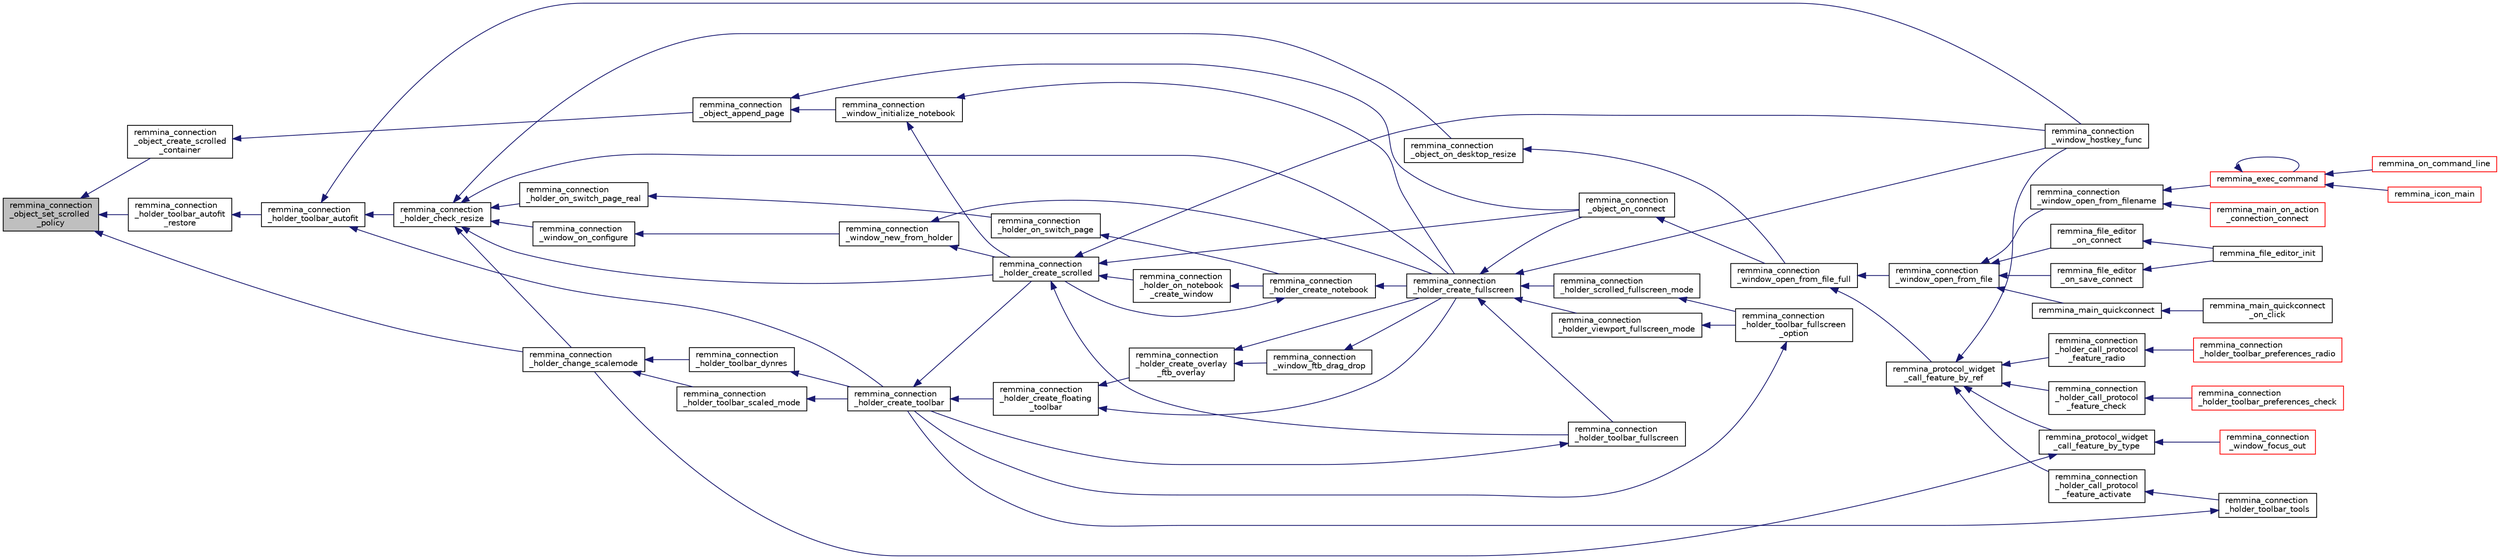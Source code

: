 digraph "remmina_connection_object_set_scrolled_policy"
{
  edge [fontname="Helvetica",fontsize="10",labelfontname="Helvetica",labelfontsize="10"];
  node [fontname="Helvetica",fontsize="10",shape=record];
  rankdir="LR";
  Node11863 [label="remmina_connection\l_object_set_scrolled\l_policy",height=0.2,width=0.4,color="black", fillcolor="grey75", style="filled", fontcolor="black"];
  Node11863 -> Node11864 [dir="back",color="midnightblue",fontsize="10",style="solid",fontname="Helvetica"];
  Node11864 [label="remmina_connection\l_holder_toolbar_autofit\l_restore",height=0.2,width=0.4,color="black", fillcolor="white", style="filled",URL="$remmina__connection__window_8c.html#a92a6aa97bc751b0c096583a66351ada1"];
  Node11864 -> Node11865 [dir="back",color="midnightblue",fontsize="10",style="solid",fontname="Helvetica"];
  Node11865 [label="remmina_connection\l_holder_toolbar_autofit",height=0.2,width=0.4,color="black", fillcolor="white", style="filled",URL="$remmina__connection__window_8c.html#ac679e10d8be64d56ed13043dd4df7d1c"];
  Node11865 -> Node11866 [dir="back",color="midnightblue",fontsize="10",style="solid",fontname="Helvetica"];
  Node11866 [label="remmina_connection\l_holder_check_resize",height=0.2,width=0.4,color="black", fillcolor="white", style="filled",URL="$remmina__connection__window_8c.html#adf48e258e535235d29c9638333488920"];
  Node11866 -> Node11867 [dir="back",color="midnightblue",fontsize="10",style="solid",fontname="Helvetica"];
  Node11867 [label="remmina_connection\l_holder_change_scalemode",height=0.2,width=0.4,color="black", fillcolor="white", style="filled",URL="$remmina__connection__window_8c.html#a5565ebedf82eb9f2d54b7f447b4c930e"];
  Node11867 -> Node11868 [dir="back",color="midnightblue",fontsize="10",style="solid",fontname="Helvetica"];
  Node11868 [label="remmina_connection\l_holder_toolbar_dynres",height=0.2,width=0.4,color="black", fillcolor="white", style="filled",URL="$remmina__connection__window_8c.html#a576e3800c7371f63b27e3832848ac4e5"];
  Node11868 -> Node11869 [dir="back",color="midnightblue",fontsize="10",style="solid",fontname="Helvetica"];
  Node11869 [label="remmina_connection\l_holder_create_toolbar",height=0.2,width=0.4,color="black", fillcolor="white", style="filled",URL="$remmina__connection__window_8c.html#af8138da72278e9e9000276e08a6fd984"];
  Node11869 -> Node11870 [dir="back",color="midnightblue",fontsize="10",style="solid",fontname="Helvetica"];
  Node11870 [label="remmina_connection\l_holder_create_floating\l_toolbar",height=0.2,width=0.4,color="black", fillcolor="white", style="filled",URL="$remmina__connection__window_8c.html#a967dca6c1876afc3e6bcb763f9709d43"];
  Node11870 -> Node11871 [dir="back",color="midnightblue",fontsize="10",style="solid",fontname="Helvetica"];
  Node11871 [label="remmina_connection\l_holder_create_overlay\l_ftb_overlay",height=0.2,width=0.4,color="black", fillcolor="white", style="filled",URL="$remmina__connection__window_8c.html#ab2edcb806312b3367c70fbb13c383ae0"];
  Node11871 -> Node11872 [dir="back",color="midnightblue",fontsize="10",style="solid",fontname="Helvetica"];
  Node11872 [label="remmina_connection\l_window_ftb_drag_drop",height=0.2,width=0.4,color="black", fillcolor="white", style="filled",URL="$remmina__connection__window_8c.html#a15c9b2bd929f8f2bb64d0bb6fa60f067"];
  Node11872 -> Node11873 [dir="back",color="midnightblue",fontsize="10",style="solid",fontname="Helvetica"];
  Node11873 [label="remmina_connection\l_holder_create_fullscreen",height=0.2,width=0.4,color="black", fillcolor="white", style="filled",URL="$remmina__connection__window_8c.html#ae67ca4d276339723c1ff87fc224eaccf"];
  Node11873 -> Node11874 [dir="back",color="midnightblue",fontsize="10",style="solid",fontname="Helvetica"];
  Node11874 [label="remmina_connection\l_holder_toolbar_fullscreen",height=0.2,width=0.4,color="black", fillcolor="white", style="filled",URL="$remmina__connection__window_8c.html#a02ac20f50f1b7b816bd7208127efdbee"];
  Node11874 -> Node11869 [dir="back",color="midnightblue",fontsize="10",style="solid",fontname="Helvetica"];
  Node11873 -> Node11875 [dir="back",color="midnightblue",fontsize="10",style="solid",fontname="Helvetica"];
  Node11875 [label="remmina_connection\l_holder_viewport_fullscreen_mode",height=0.2,width=0.4,color="black", fillcolor="white", style="filled",URL="$remmina__connection__window_8c.html#a0e99d0ff8c39f2c6de508eee9ef498c5"];
  Node11875 -> Node11876 [dir="back",color="midnightblue",fontsize="10",style="solid",fontname="Helvetica"];
  Node11876 [label="remmina_connection\l_holder_toolbar_fullscreen\l_option",height=0.2,width=0.4,color="black", fillcolor="white", style="filled",URL="$remmina__connection__window_8c.html#a1415cdcbed0e6fe9a7978586bf132207"];
  Node11876 -> Node11869 [dir="back",color="midnightblue",fontsize="10",style="solid",fontname="Helvetica"];
  Node11873 -> Node11877 [dir="back",color="midnightblue",fontsize="10",style="solid",fontname="Helvetica"];
  Node11877 [label="remmina_connection\l_holder_scrolled_fullscreen_mode",height=0.2,width=0.4,color="black", fillcolor="white", style="filled",URL="$remmina__connection__window_8c.html#aa25cae5c0e15e13b817b925e42a044a9"];
  Node11877 -> Node11876 [dir="back",color="midnightblue",fontsize="10",style="solid",fontname="Helvetica"];
  Node11873 -> Node11878 [dir="back",color="midnightblue",fontsize="10",style="solid",fontname="Helvetica"];
  Node11878 [label="remmina_connection\l_window_hostkey_func",height=0.2,width=0.4,color="black", fillcolor="white", style="filled",URL="$remmina__connection__window_8c.html#abef663d930076deb3105f86dabe2a9c3"];
  Node11873 -> Node11879 [dir="back",color="midnightblue",fontsize="10",style="solid",fontname="Helvetica"];
  Node11879 [label="remmina_connection\l_object_on_connect",height=0.2,width=0.4,color="black", fillcolor="white", style="filled",URL="$remmina__connection__window_8c.html#a0ad685a873ecef95ec13caba17e0c22e"];
  Node11879 -> Node11880 [dir="back",color="midnightblue",fontsize="10",style="solid",fontname="Helvetica"];
  Node11880 [label="remmina_connection\l_window_open_from_file_full",height=0.2,width=0.4,color="black", fillcolor="white", style="filled",URL="$remmina__connection__window_8h.html#adbf2b670ca3bae96a99cb0b36021a961"];
  Node11880 -> Node11881 [dir="back",color="midnightblue",fontsize="10",style="solid",fontname="Helvetica"];
  Node11881 [label="remmina_connection\l_window_open_from_file",height=0.2,width=0.4,color="black", fillcolor="white", style="filled",URL="$remmina__connection__window_8h.html#a1c7f722a89609523cc4de079cc82f23c"];
  Node11881 -> Node11882 [dir="back",color="midnightblue",fontsize="10",style="solid",fontname="Helvetica"];
  Node11882 [label="remmina_connection\l_window_open_from_filename",height=0.2,width=0.4,color="black", fillcolor="white", style="filled",URL="$remmina__connection__window_8h.html#ab0ed27ef360efc7d92906cbabf9da5db"];
  Node11882 -> Node11883 [dir="back",color="midnightblue",fontsize="10",style="solid",fontname="Helvetica"];
  Node11883 [label="remmina_exec_command",height=0.2,width=0.4,color="red", fillcolor="white", style="filled",URL="$remmina__exec_8h.html#a424cabdcff647797061e7482049d62a7"];
  Node11883 -> Node11884 [dir="back",color="midnightblue",fontsize="10",style="solid",fontname="Helvetica"];
  Node11884 [label="remmina_on_command_line",height=0.2,width=0.4,color="red", fillcolor="white", style="filled",URL="$remmina_8c.html#aeb286fc5bd52ab5382ab8cb495dc2914"];
  Node11883 -> Node11883 [dir="back",color="midnightblue",fontsize="10",style="solid",fontname="Helvetica"];
  Node11883 -> Node11886 [dir="back",color="midnightblue",fontsize="10",style="solid",fontname="Helvetica"];
  Node11886 [label="remmina_icon_main",height=0.2,width=0.4,color="red", fillcolor="white", style="filled",URL="$remmina__icon_8c.html#a920476110ab6410c8fc8cf734109e497"];
  Node11882 -> Node11904 [dir="back",color="midnightblue",fontsize="10",style="solid",fontname="Helvetica"];
  Node11904 [label="remmina_main_on_action\l_connection_connect",height=0.2,width=0.4,color="red", fillcolor="white", style="filled",URL="$remmina__main_8c.html#ae023d1cb099a4f7bee79f13760566cbf"];
  Node11881 -> Node11906 [dir="back",color="midnightblue",fontsize="10",style="solid",fontname="Helvetica"];
  Node11906 [label="remmina_file_editor\l_on_connect",height=0.2,width=0.4,color="black", fillcolor="white", style="filled",URL="$remmina__file__editor_8c.html#a73b8581fd1fd77532b748d91a2951f25"];
  Node11906 -> Node11890 [dir="back",color="midnightblue",fontsize="10",style="solid",fontname="Helvetica"];
  Node11890 [label="remmina_file_editor_init",height=0.2,width=0.4,color="black", fillcolor="white", style="filled",URL="$remmina__file__editor_8c.html#a9afd8d41c66f547320930eb331f3124d"];
  Node11881 -> Node11891 [dir="back",color="midnightblue",fontsize="10",style="solid",fontname="Helvetica"];
  Node11891 [label="remmina_file_editor\l_on_save_connect",height=0.2,width=0.4,color="black", fillcolor="white", style="filled",URL="$remmina__file__editor_8c.html#a57224f3f69f04f398de563b71be6b18e"];
  Node11891 -> Node11890 [dir="back",color="midnightblue",fontsize="10",style="solid",fontname="Helvetica"];
  Node11881 -> Node11907 [dir="back",color="midnightblue",fontsize="10",style="solid",fontname="Helvetica"];
  Node11907 [label="remmina_main_quickconnect",height=0.2,width=0.4,color="black", fillcolor="white", style="filled",URL="$remmina__main_8c.html#a802458852abacebfb16f1f4295806a01"];
  Node11907 -> Node11908 [dir="back",color="midnightblue",fontsize="10",style="solid",fontname="Helvetica"];
  Node11908 [label="remmina_main_quickconnect\l_on_click",height=0.2,width=0.4,color="black", fillcolor="white", style="filled",URL="$remmina__main_8c.html#a210e9e04c7c97cc86412044de31f659d"];
  Node11880 -> Node11909 [dir="back",color="midnightblue",fontsize="10",style="solid",fontname="Helvetica"];
  Node11909 [label="remmina_protocol_widget\l_call_feature_by_ref",height=0.2,width=0.4,color="black", fillcolor="white", style="filled",URL="$remmina__protocol__widget_8h.html#a605b69a9aa4393024369cc5070488692"];
  Node11909 -> Node11910 [dir="back",color="midnightblue",fontsize="10",style="solid",fontname="Helvetica"];
  Node11910 [label="remmina_connection\l_holder_call_protocol\l_feature_radio",height=0.2,width=0.4,color="black", fillcolor="white", style="filled",URL="$remmina__connection__window_8c.html#a86280cb973101817f7410af393bc2f98"];
  Node11910 -> Node11911 [dir="back",color="midnightblue",fontsize="10",style="solid",fontname="Helvetica"];
  Node11911 [label="remmina_connection\l_holder_toolbar_preferences_radio",height=0.2,width=0.4,color="red", fillcolor="white", style="filled",URL="$remmina__connection__window_8c.html#a1ddab4aacc284c606ab237eae9c0b5a9"];
  Node11909 -> Node11913 [dir="back",color="midnightblue",fontsize="10",style="solid",fontname="Helvetica"];
  Node11913 [label="remmina_connection\l_holder_call_protocol\l_feature_check",height=0.2,width=0.4,color="black", fillcolor="white", style="filled",URL="$remmina__connection__window_8c.html#a8d924ded7fe147df8b5f113e2fb1d6e7"];
  Node11913 -> Node11914 [dir="back",color="midnightblue",fontsize="10",style="solid",fontname="Helvetica"];
  Node11914 [label="remmina_connection\l_holder_toolbar_preferences_check",height=0.2,width=0.4,color="red", fillcolor="white", style="filled",URL="$remmina__connection__window_8c.html#ada0dce340f5f1484c496a2357e8a2c69"];
  Node11909 -> Node11915 [dir="back",color="midnightblue",fontsize="10",style="solid",fontname="Helvetica"];
  Node11915 [label="remmina_connection\l_holder_call_protocol\l_feature_activate",height=0.2,width=0.4,color="black", fillcolor="white", style="filled",URL="$remmina__connection__window_8c.html#a4507b43c6fd10bc68d9512c6b253a552"];
  Node11915 -> Node11916 [dir="back",color="midnightblue",fontsize="10",style="solid",fontname="Helvetica"];
  Node11916 [label="remmina_connection\l_holder_toolbar_tools",height=0.2,width=0.4,color="black", fillcolor="white", style="filled",URL="$remmina__connection__window_8c.html#a51cc0b2274049920f67c71047bd76213"];
  Node11916 -> Node11869 [dir="back",color="midnightblue",fontsize="10",style="solid",fontname="Helvetica"];
  Node11909 -> Node11878 [dir="back",color="midnightblue",fontsize="10",style="solid",fontname="Helvetica"];
  Node11909 -> Node11917 [dir="back",color="midnightblue",fontsize="10",style="solid",fontname="Helvetica"];
  Node11917 [label="remmina_protocol_widget\l_call_feature_by_type",height=0.2,width=0.4,color="black", fillcolor="white", style="filled",URL="$remmina__protocol__widget_8h.html#a6a630e96e5b914d60d678ae8eaad4cd9"];
  Node11917 -> Node11867 [dir="back",color="midnightblue",fontsize="10",style="solid",fontname="Helvetica"];
  Node11917 -> Node11918 [dir="back",color="midnightblue",fontsize="10",style="solid",fontname="Helvetica"];
  Node11918 [label="remmina_connection\l_window_focus_out",height=0.2,width=0.4,color="red", fillcolor="white", style="filled",URL="$remmina__connection__window_8c.html#a8c242e0a7ee57ed79099c330d696b43f"];
  Node11871 -> Node11873 [dir="back",color="midnightblue",fontsize="10",style="solid",fontname="Helvetica"];
  Node11870 -> Node11873 [dir="back",color="midnightblue",fontsize="10",style="solid",fontname="Helvetica"];
  Node11869 -> Node11921 [dir="back",color="midnightblue",fontsize="10",style="solid",fontname="Helvetica"];
  Node11921 [label="remmina_connection\l_holder_create_scrolled",height=0.2,width=0.4,color="black", fillcolor="white", style="filled",URL="$remmina__connection__window_8c.html#a57b3656c37df65d276ddd50a16906dc7"];
  Node11921 -> Node11874 [dir="back",color="midnightblue",fontsize="10",style="solid",fontname="Helvetica"];
  Node11921 -> Node11922 [dir="back",color="midnightblue",fontsize="10",style="solid",fontname="Helvetica"];
  Node11922 [label="remmina_connection\l_holder_on_notebook\l_create_window",height=0.2,width=0.4,color="black", fillcolor="white", style="filled",URL="$remmina__connection__window_8c.html#a2f5fc595c1aad851962aa58e2009bcce"];
  Node11922 -> Node11923 [dir="back",color="midnightblue",fontsize="10",style="solid",fontname="Helvetica"];
  Node11923 [label="remmina_connection\l_holder_create_notebook",height=0.2,width=0.4,color="black", fillcolor="white", style="filled",URL="$remmina__connection__window_8c.html#ae616dc409c5775dc73d9a83c1f081705"];
  Node11923 -> Node11921 [dir="back",color="midnightblue",fontsize="10",style="solid",fontname="Helvetica"];
  Node11923 -> Node11873 [dir="back",color="midnightblue",fontsize="10",style="solid",fontname="Helvetica"];
  Node11921 -> Node11878 [dir="back",color="midnightblue",fontsize="10",style="solid",fontname="Helvetica"];
  Node11921 -> Node11879 [dir="back",color="midnightblue",fontsize="10",style="solid",fontname="Helvetica"];
  Node11867 -> Node11925 [dir="back",color="midnightblue",fontsize="10",style="solid",fontname="Helvetica"];
  Node11925 [label="remmina_connection\l_holder_toolbar_scaled_mode",height=0.2,width=0.4,color="black", fillcolor="white", style="filled",URL="$remmina__connection__window_8c.html#ad6136dd7c0867a5a5f1c0b0645632ee4"];
  Node11925 -> Node11869 [dir="back",color="midnightblue",fontsize="10",style="solid",fontname="Helvetica"];
  Node11866 -> Node11926 [dir="back",color="midnightblue",fontsize="10",style="solid",fontname="Helvetica"];
  Node11926 [label="remmina_connection\l_window_on_configure",height=0.2,width=0.4,color="black", fillcolor="white", style="filled",URL="$remmina__connection__window_8c.html#af79fdcdd07b28c1cde08489d7986ca37"];
  Node11926 -> Node11920 [dir="back",color="midnightblue",fontsize="10",style="solid",fontname="Helvetica"];
  Node11920 [label="remmina_connection\l_window_new_from_holder",height=0.2,width=0.4,color="black", fillcolor="white", style="filled",URL="$remmina__connection__window_8c.html#a0ff4775a640861c11f2bc9f4e4680ed5"];
  Node11920 -> Node11921 [dir="back",color="midnightblue",fontsize="10",style="solid",fontname="Helvetica"];
  Node11920 -> Node11873 [dir="back",color="midnightblue",fontsize="10",style="solid",fontname="Helvetica"];
  Node11866 -> Node11927 [dir="back",color="midnightblue",fontsize="10",style="solid",fontname="Helvetica"];
  Node11927 [label="remmina_connection\l_holder_on_switch_page_real",height=0.2,width=0.4,color="black", fillcolor="white", style="filled",URL="$remmina__connection__window_8c.html#af0cc437cd94ed03047f1e2b195317b54"];
  Node11927 -> Node11928 [dir="back",color="midnightblue",fontsize="10",style="solid",fontname="Helvetica"];
  Node11928 [label="remmina_connection\l_holder_on_switch_page",height=0.2,width=0.4,color="black", fillcolor="white", style="filled",URL="$remmina__connection__window_8c.html#ac93e70cd6f65ebb4bee3827240cf1c05"];
  Node11928 -> Node11923 [dir="back",color="midnightblue",fontsize="10",style="solid",fontname="Helvetica"];
  Node11866 -> Node11921 [dir="back",color="midnightblue",fontsize="10",style="solid",fontname="Helvetica"];
  Node11866 -> Node11873 [dir="back",color="midnightblue",fontsize="10",style="solid",fontname="Helvetica"];
  Node11866 -> Node11929 [dir="back",color="midnightblue",fontsize="10",style="solid",fontname="Helvetica"];
  Node11929 [label="remmina_connection\l_object_on_desktop_resize",height=0.2,width=0.4,color="black", fillcolor="white", style="filled",URL="$remmina__connection__window_8c.html#a3bb0386b166904eb00902d08d6c959a5"];
  Node11929 -> Node11880 [dir="back",color="midnightblue",fontsize="10",style="solid",fontname="Helvetica"];
  Node11865 -> Node11869 [dir="back",color="midnightblue",fontsize="10",style="solid",fontname="Helvetica"];
  Node11865 -> Node11878 [dir="back",color="midnightblue",fontsize="10",style="solid",fontname="Helvetica"];
  Node11863 -> Node11867 [dir="back",color="midnightblue",fontsize="10",style="solid",fontname="Helvetica"];
  Node11863 -> Node11930 [dir="back",color="midnightblue",fontsize="10",style="solid",fontname="Helvetica"];
  Node11930 [label="remmina_connection\l_object_create_scrolled\l_container",height=0.2,width=0.4,color="black", fillcolor="white", style="filled",URL="$remmina__connection__window_8c.html#a789a6a8ad49883d67479a264ef7befbe"];
  Node11930 -> Node11931 [dir="back",color="midnightblue",fontsize="10",style="solid",fontname="Helvetica"];
  Node11931 [label="remmina_connection\l_object_append_page",height=0.2,width=0.4,color="black", fillcolor="white", style="filled",URL="$remmina__connection__window_8c.html#ac06b41c974d5cfc6277f50b617a550bb"];
  Node11931 -> Node11932 [dir="back",color="midnightblue",fontsize="10",style="solid",fontname="Helvetica"];
  Node11932 [label="remmina_connection\l_window_initialize_notebook",height=0.2,width=0.4,color="black", fillcolor="white", style="filled",URL="$remmina__connection__window_8c.html#aa28770c2f7c156eb4574227310481041"];
  Node11932 -> Node11921 [dir="back",color="midnightblue",fontsize="10",style="solid",fontname="Helvetica"];
  Node11932 -> Node11873 [dir="back",color="midnightblue",fontsize="10",style="solid",fontname="Helvetica"];
  Node11931 -> Node11879 [dir="back",color="midnightblue",fontsize="10",style="solid",fontname="Helvetica"];
}
